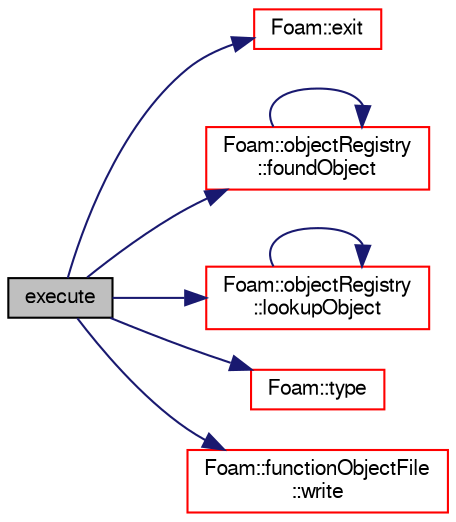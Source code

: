 digraph "execute"
{
  bgcolor="transparent";
  edge [fontname="FreeSans",fontsize="10",labelfontname="FreeSans",labelfontsize="10"];
  node [fontname="FreeSans",fontsize="10",shape=record];
  rankdir="LR";
  Node1328 [label="execute",height=0.2,width=0.4,color="black", fillcolor="grey75", style="filled", fontcolor="black"];
  Node1328 -> Node1329 [color="midnightblue",fontsize="10",style="solid",fontname="FreeSans"];
  Node1329 [label="Foam::exit",height=0.2,width=0.4,color="red",URL="$a21124.html#a06ca7250d8e89caf05243ec094843642"];
  Node1328 -> Node1376 [color="midnightblue",fontsize="10",style="solid",fontname="FreeSans"];
  Node1376 [label="Foam::objectRegistry\l::foundObject",height=0.2,width=0.4,color="red",URL="$a26326.html#afb1fd730975d12fa5bcd4252fbf2b92c",tooltip="Is the named Type found? "];
  Node1376 -> Node1376 [color="midnightblue",fontsize="10",style="solid",fontname="FreeSans"];
  Node1328 -> Node1387 [color="midnightblue",fontsize="10",style="solid",fontname="FreeSans"];
  Node1387 [label="Foam::objectRegistry\l::lookupObject",height=0.2,width=0.4,color="red",URL="$a26326.html#a8b49296f8410366342c524250612c2aa",tooltip="Lookup and return the object of the given Type. "];
  Node1387 -> Node1387 [color="midnightblue",fontsize="10",style="solid",fontname="FreeSans"];
  Node1328 -> Node1388 [color="midnightblue",fontsize="10",style="solid",fontname="FreeSans"];
  Node1388 [label="Foam::type",height=0.2,width=0.4,color="red",URL="$a21124.html#aec48583af672626378f501eb9fc32cd1",tooltip="Return the file type: DIRECTORY or FILE. "];
  Node1328 -> Node1394 [color="midnightblue",fontsize="10",style="solid",fontname="FreeSans"];
  Node1394 [label="Foam::functionObjectFile\l::write",height=0.2,width=0.4,color="red",URL="$a26122.html#aac759501cf6c7895a70eecbef0226ae1",tooltip="Write function. "];
}
